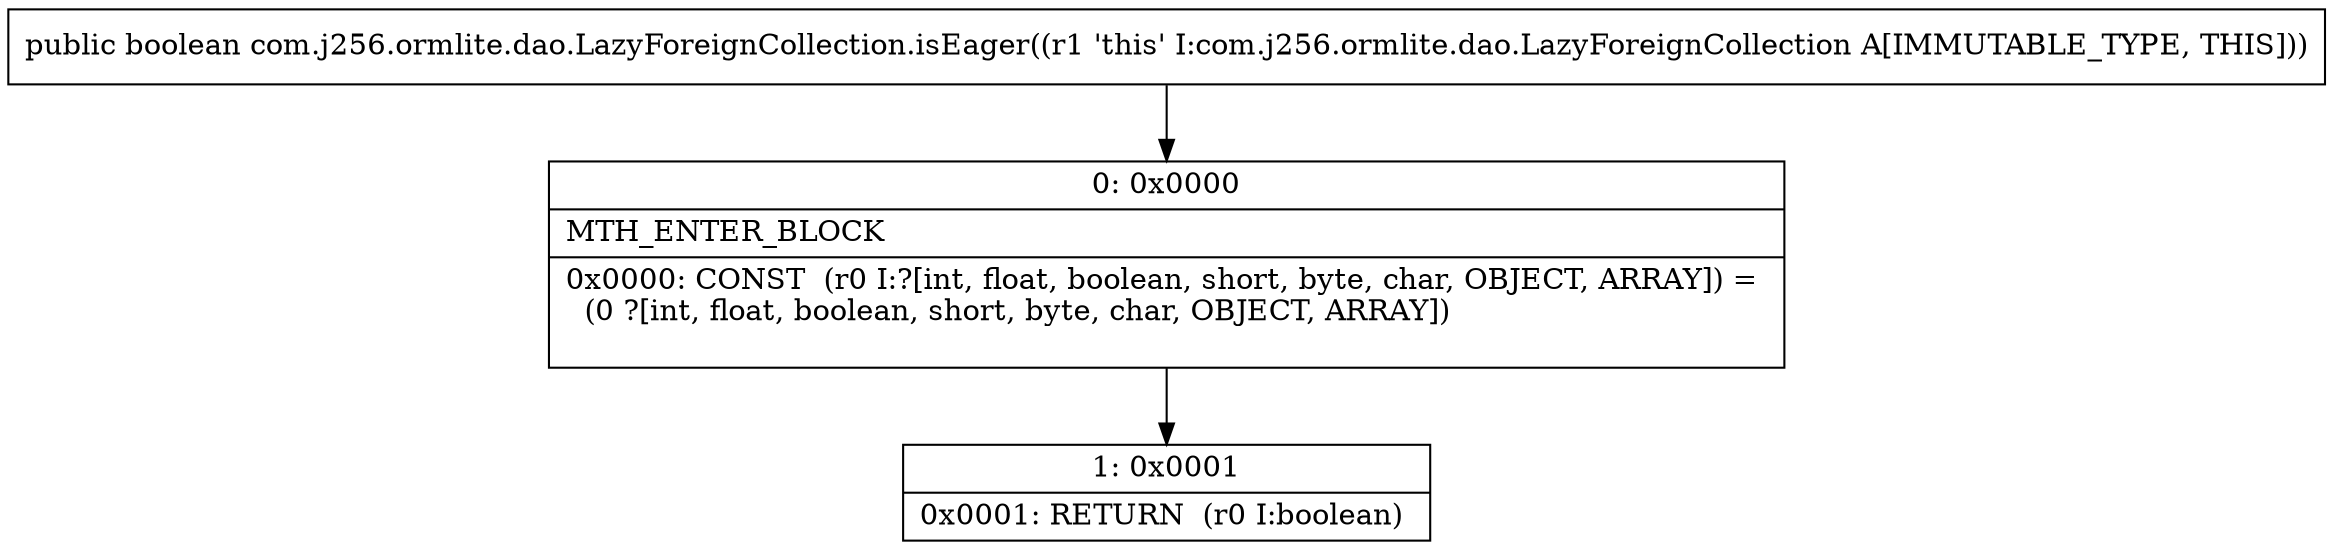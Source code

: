 digraph "CFG forcom.j256.ormlite.dao.LazyForeignCollection.isEager()Z" {
Node_0 [shape=record,label="{0\:\ 0x0000|MTH_ENTER_BLOCK\l|0x0000: CONST  (r0 I:?[int, float, boolean, short, byte, char, OBJECT, ARRAY]) = \l  (0 ?[int, float, boolean, short, byte, char, OBJECT, ARRAY])\l \l}"];
Node_1 [shape=record,label="{1\:\ 0x0001|0x0001: RETURN  (r0 I:boolean) \l}"];
MethodNode[shape=record,label="{public boolean com.j256.ormlite.dao.LazyForeignCollection.isEager((r1 'this' I:com.j256.ormlite.dao.LazyForeignCollection A[IMMUTABLE_TYPE, THIS])) }"];
MethodNode -> Node_0;
Node_0 -> Node_1;
}


